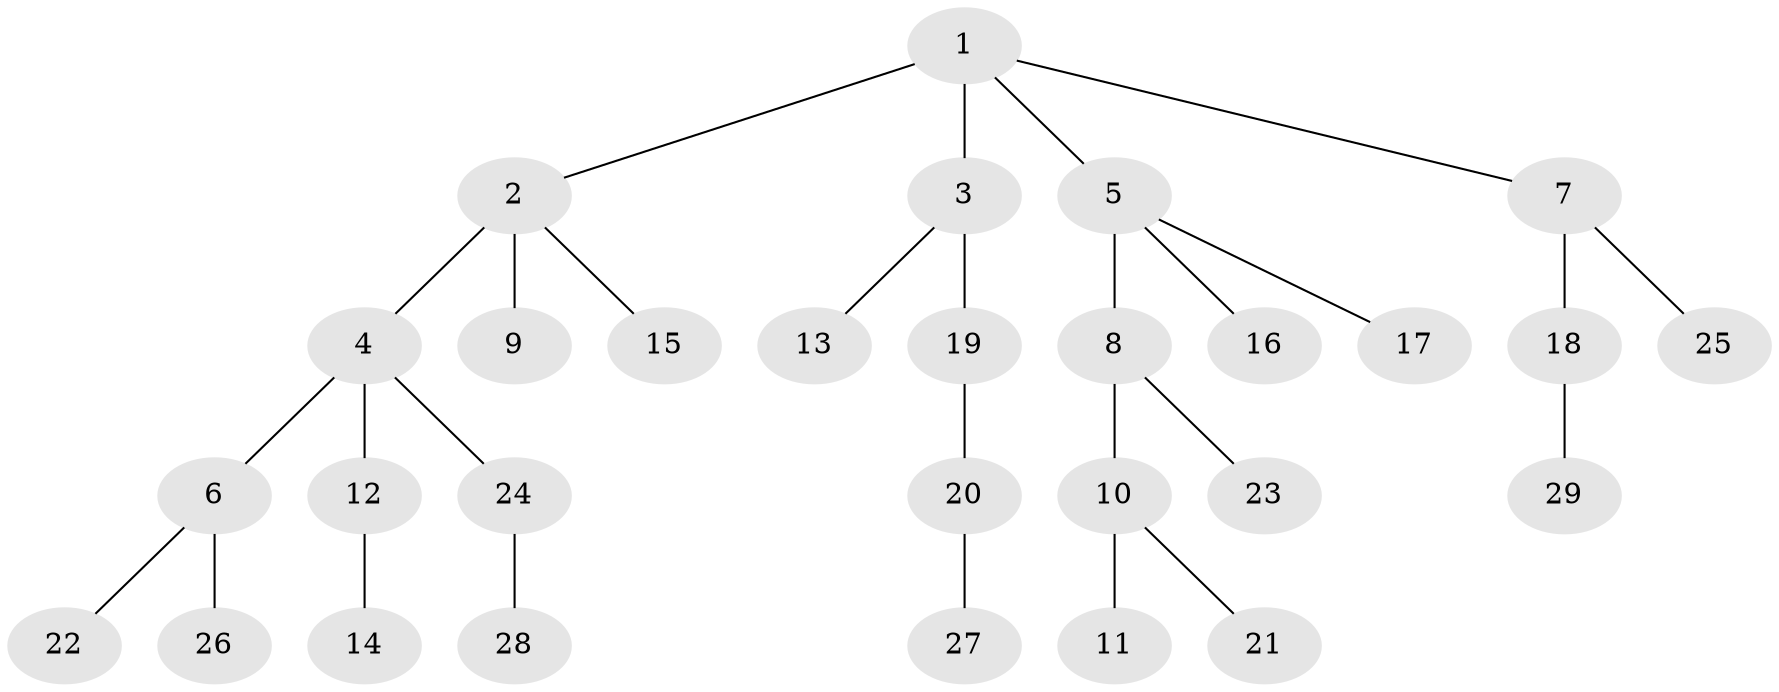 // original degree distribution, {7: 0.034482758620689655, 6: 0.017241379310344827, 2: 0.3103448275862069, 5: 0.017241379310344827, 4: 0.05172413793103448, 3: 0.06896551724137931, 1: 0.5}
// Generated by graph-tools (version 1.1) at 2025/37/03/09/25 02:37:04]
// undirected, 29 vertices, 28 edges
graph export_dot {
graph [start="1"]
  node [color=gray90,style=filled];
  1;
  2;
  3;
  4;
  5;
  6;
  7;
  8;
  9;
  10;
  11;
  12;
  13;
  14;
  15;
  16;
  17;
  18;
  19;
  20;
  21;
  22;
  23;
  24;
  25;
  26;
  27;
  28;
  29;
  1 -- 2 [weight=1.0];
  1 -- 3 [weight=3.0];
  1 -- 5 [weight=1.0];
  1 -- 7 [weight=1.0];
  2 -- 4 [weight=1.0];
  2 -- 9 [weight=2.0];
  2 -- 15 [weight=1.0];
  3 -- 13 [weight=1.0];
  3 -- 19 [weight=1.0];
  4 -- 6 [weight=1.0];
  4 -- 12 [weight=1.0];
  4 -- 24 [weight=1.0];
  5 -- 8 [weight=4.0];
  5 -- 16 [weight=1.0];
  5 -- 17 [weight=1.0];
  6 -- 22 [weight=1.0];
  6 -- 26 [weight=1.0];
  7 -- 18 [weight=1.0];
  7 -- 25 [weight=1.0];
  8 -- 10 [weight=1.0];
  8 -- 23 [weight=1.0];
  10 -- 11 [weight=1.0];
  10 -- 21 [weight=1.0];
  12 -- 14 [weight=1.0];
  18 -- 29 [weight=1.0];
  19 -- 20 [weight=1.0];
  20 -- 27 [weight=1.0];
  24 -- 28 [weight=1.0];
}
